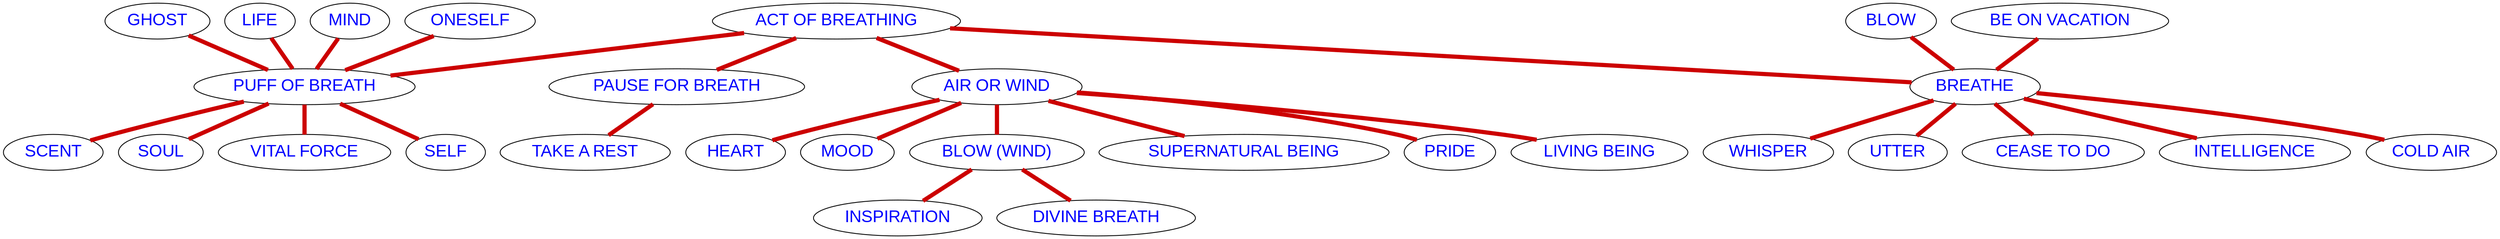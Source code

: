 digraph CausalGraph
{
  splines=true;
  node [ fontname=Arial, fontcolor=blue, fontsize=20];
  "INSPIRATION" [pos="-0.4,0!"];
  "DIVINE BREATH" [pos="2,1!"];
  "SCENT" [pos="-1,1.4!"];
  "PUFF OF BREATH" [pos="2,2!"];
  "COLD AIR" [pos="-1,3!"];
  "AIR OR WIND" [pos="2,3!"];
  "BLOW (WIND)" [pos="2,4!"];
  "BLOW" [pos="4,5!"];
  "WHISPER" [pos="3,6!"];
  "UTTER" [pos="2,7!"];
  "SUPERNATURAL BEING" [pos="5,0!"];
  "GHOST" [pos="6,1!"];
  "ACT OF BREATHING" [pos="6,3!"];
  "BREATHE" [pos="6,4!"];
  "PAUSE FOR BREATH" [pos="8,5!"];
  "TAKE A REST" [pos="10,6!"];
  "BE ON VACATION" [pos="12,7!"];
  "CEASE TO DO" [pos="12,5!"];
  "PRIDE" [pos="9,0!"];
  "SOUL" [pos="9,1.5!"];
  "LIFE" [pos="9.3,2.5!"];
  "LIVING BEING" [pos="11.5,3.5!"];
  "VITAL FORCE" [pos="12,2!"];
  "HEART" [pos="12,0.8!"];
  "MOOD" [pos="12.8,0!"];
  "INTELLIGENCE" [pos="15.2,0.6!"];
  "MIND" [pos="14.5,1.5!"];
  "SELF" [pos="14.5,3!"];
  "ONESELF" [pos="15.5,4!"];
subgraph undirected
{
  edge [dir=none];
  "BREATHE" -> "INTELLIGENCE" [color="#cc0000ff",penwidth="5"];
  "BREATHE" -> "WHISPER" [color="#cc0000ff",penwidth="5"];
  "BREATHE" -> "UTTER" [color="#cc0000ff",penwidth="5"];
  "BREATHE" -> "COLD AIR" [color="#cc0000ff",penwidth="5"];
  "BREATHE" -> "CEASE TO DO" [color="#cc0000ff",penwidth="5"];
  "AIR OR WIND" -> "HEART" [color="#cc0000ff",penwidth="5"];
  "AIR OR WIND" -> "MOOD" [color="#cc0000ff",penwidth="5"];
  "AIR OR WIND" -> "PRIDE" [color="#cc0000ff",penwidth="5"];
  "AIR OR WIND" -> "LIVING BEING" [color="#cc0000ff",penwidth="5"];
  "AIR OR WIND" -> "SUPERNATURAL BEING" [color="#cc0000ff",penwidth="5"];
  "AIR OR WIND" -> "BLOW (WIND)" [color="#cc0000ff",penwidth="5"];
  "PUFF OF BREATH" -> "VITAL FORCE" [color="#cc0000ff",penwidth="5"];
  "PUFF OF BREATH" -> "SOUL" [color="#cc0000ff",penwidth="5"];
  "PUFF OF BREATH" -> "SCENT" [color="#cc0000ff",penwidth="5"];
  "PUFF OF BREATH" -> "SELF" [color="#cc0000ff",penwidth="5"];
  "ACT OF BREATHING" -> "PUFF OF BREATH" [color="#cc0000ff",penwidth="5"];
  "ACT OF BREATHING" -> "BREATHE" [color="#cc0000ff",penwidth="5"];
  "ACT OF BREATHING" -> "AIR OR WIND" [color="#cc0000ff",penwidth="5"];
  "ACT OF BREATHING" -> "PAUSE FOR BREATH" [color="#cc0000ff",penwidth="5"];
  "LIFE" -> "PUFF OF BREATH" [color="#cc0000ff",penwidth="5"];
  "ONESELF" -> "PUFF OF BREATH" [color="#cc0000ff",penwidth="5"];
  "MIND" -> "PUFF OF BREATH" [color="#cc0000ff",penwidth="5"];
  "BLOW" -> "BREATHE" [color="#cc0000ff",penwidth="5"];
  "GHOST" -> "PUFF OF BREATH" [color="#cc0000ff",penwidth="5"];
  "BLOW (WIND)" -> "DIVINE BREATH" [color="#cc0000ff",penwidth="5"];
  "BLOW (WIND)" -> "INSPIRATION" [color="#cc0000ff",penwidth="5"];
  "PAUSE FOR BREATH" -> "TAKE A REST" [color="#cc0000ff",penwidth="5"];
  "BE ON VACATION" -> "BREATHE" [color="#cc0000ff",penwidth="5"];
  }
}
